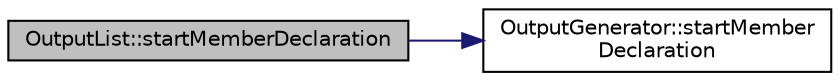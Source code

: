 digraph "OutputList::startMemberDeclaration"
{
 // LATEX_PDF_SIZE
  edge [fontname="Helvetica",fontsize="10",labelfontname="Helvetica",labelfontsize="10"];
  node [fontname="Helvetica",fontsize="10",shape=record];
  rankdir="LR";
  Node1 [label="OutputList::startMemberDeclaration",height=0.2,width=0.4,color="black", fillcolor="grey75", style="filled", fontcolor="black",tooltip=" "];
  Node1 -> Node2 [color="midnightblue",fontsize="10",style="solid",fontname="Helvetica"];
  Node2 [label="OutputGenerator::startMember\lDeclaration",height=0.2,width=0.4,color="black", fillcolor="white", style="filled",URL="$classOutputGenerator.html#aeb5b5670178926771b6a649239f15444",tooltip=" "];
}
